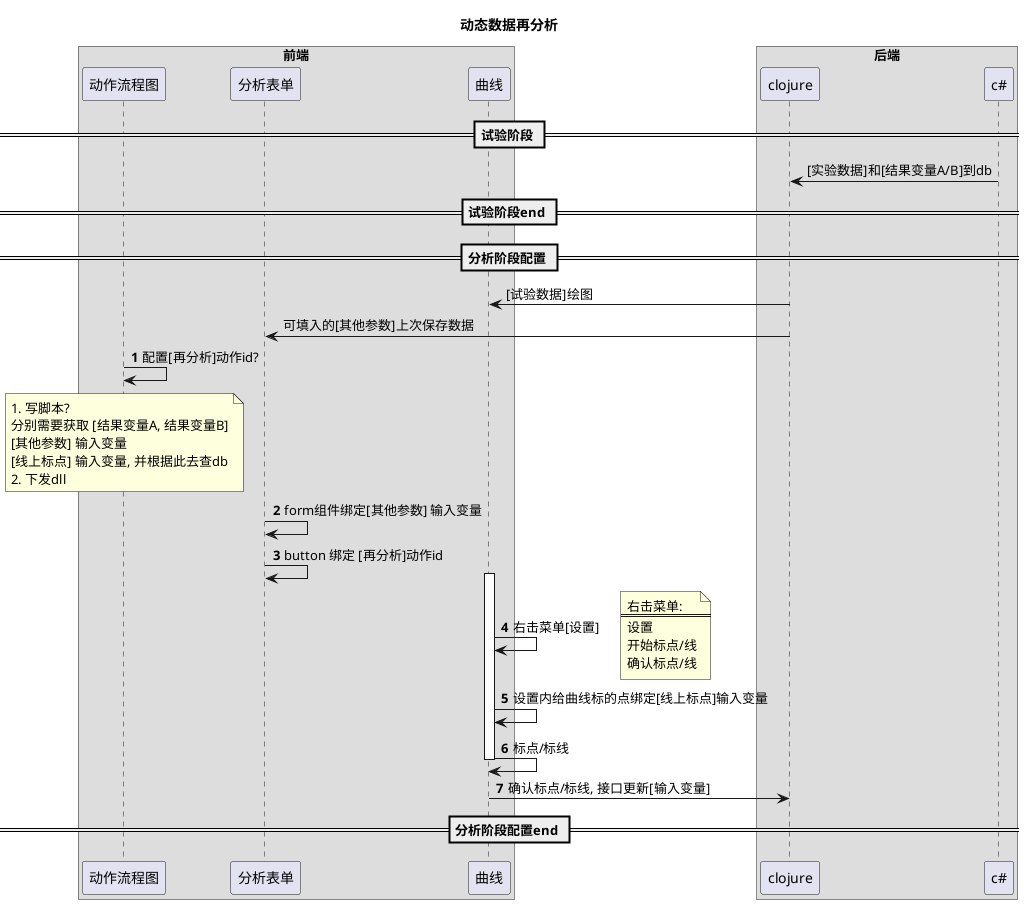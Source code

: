 @startuml
title 动态数据再分析
box 前端
participant 动作流程图
participant 分析表单
participant 曲线
end box
box 后端
participant clojure
participant "c#"
end box

== 试验阶段 ==
"c#" -> clojure: [实验数据]和[结果变量A/B]到db
== 试验阶段end ==

== 分析阶段配置 ==
clojure -> 曲线: [试验数据]绘图
clojure -> 分析表单: 可填入的[其他参数]上次保存数据
autonumber
动作流程图 -> 动作流程图: 配置[再分析]动作id?
note over 动作流程图
1. 写脚本?
分别需要获取 [结果变量A, 结果变量B]
[其他参数] 输入变量
[线上标点] 输入变量, 并根据此去查db
2. 下发dll
endnote
分析表单 -> 分析表单: form组件绑定[其他参数] 输入变量
分析表单 -> 分析表单: button 绑定 [再分析]动作id
activate 曲线
曲线 -> 曲线: 右击菜单[设置]
note right
右击菜单:
==
设置 
开始标点/线
确认标点/线
endnote
曲线 -> 曲线: 设置内给曲线标的点绑定[线上标点]输入变量
曲线 -> 曲线: 标点/标线
deactivate 曲线
曲线 -> clojure: 确认标点/标线, 接口更新[输入变量]
== 分析阶段配置end ==
@enduml
